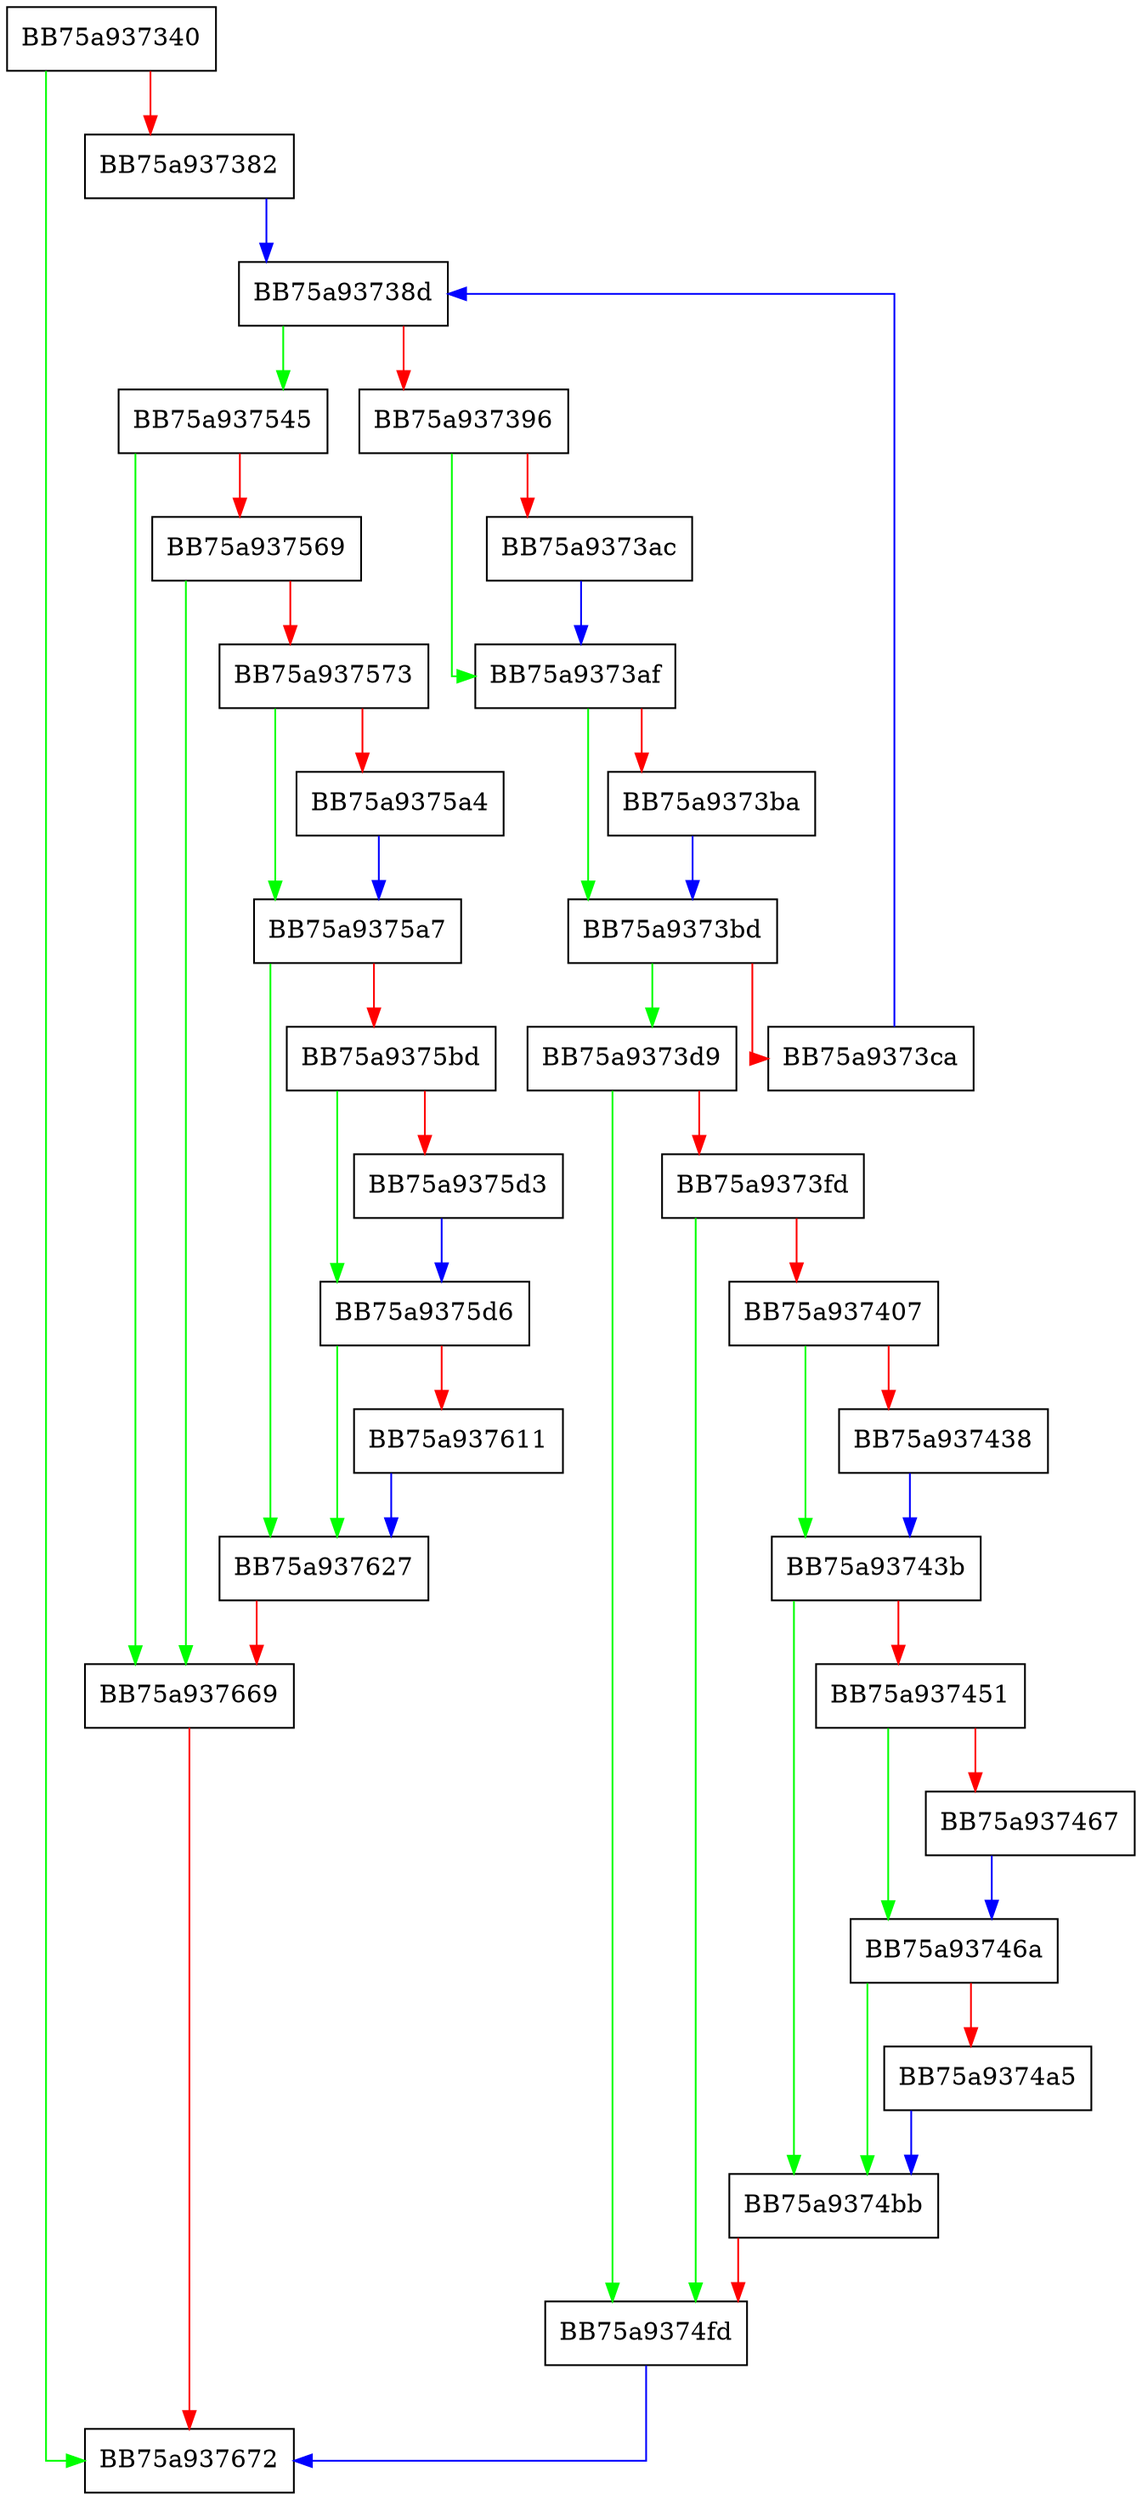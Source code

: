 digraph register_callback {
  node [shape="box"];
  graph [splines=ortho];
  BB75a937340 -> BB75a937672 [color="green"];
  BB75a937340 -> BB75a937382 [color="red"];
  BB75a937382 -> BB75a93738d [color="blue"];
  BB75a93738d -> BB75a937545 [color="green"];
  BB75a93738d -> BB75a937396 [color="red"];
  BB75a937396 -> BB75a9373af [color="green"];
  BB75a937396 -> BB75a9373ac [color="red"];
  BB75a9373ac -> BB75a9373af [color="blue"];
  BB75a9373af -> BB75a9373bd [color="green"];
  BB75a9373af -> BB75a9373ba [color="red"];
  BB75a9373ba -> BB75a9373bd [color="blue"];
  BB75a9373bd -> BB75a9373d9 [color="green"];
  BB75a9373bd -> BB75a9373ca [color="red"];
  BB75a9373ca -> BB75a93738d [color="blue"];
  BB75a9373d9 -> BB75a9374fd [color="green"];
  BB75a9373d9 -> BB75a9373fd [color="red"];
  BB75a9373fd -> BB75a9374fd [color="green"];
  BB75a9373fd -> BB75a937407 [color="red"];
  BB75a937407 -> BB75a93743b [color="green"];
  BB75a937407 -> BB75a937438 [color="red"];
  BB75a937438 -> BB75a93743b [color="blue"];
  BB75a93743b -> BB75a9374bb [color="green"];
  BB75a93743b -> BB75a937451 [color="red"];
  BB75a937451 -> BB75a93746a [color="green"];
  BB75a937451 -> BB75a937467 [color="red"];
  BB75a937467 -> BB75a93746a [color="blue"];
  BB75a93746a -> BB75a9374bb [color="green"];
  BB75a93746a -> BB75a9374a5 [color="red"];
  BB75a9374a5 -> BB75a9374bb [color="blue"];
  BB75a9374bb -> BB75a9374fd [color="red"];
  BB75a9374fd -> BB75a937672 [color="blue"];
  BB75a937545 -> BB75a937669 [color="green"];
  BB75a937545 -> BB75a937569 [color="red"];
  BB75a937569 -> BB75a937669 [color="green"];
  BB75a937569 -> BB75a937573 [color="red"];
  BB75a937573 -> BB75a9375a7 [color="green"];
  BB75a937573 -> BB75a9375a4 [color="red"];
  BB75a9375a4 -> BB75a9375a7 [color="blue"];
  BB75a9375a7 -> BB75a937627 [color="green"];
  BB75a9375a7 -> BB75a9375bd [color="red"];
  BB75a9375bd -> BB75a9375d6 [color="green"];
  BB75a9375bd -> BB75a9375d3 [color="red"];
  BB75a9375d3 -> BB75a9375d6 [color="blue"];
  BB75a9375d6 -> BB75a937627 [color="green"];
  BB75a9375d6 -> BB75a937611 [color="red"];
  BB75a937611 -> BB75a937627 [color="blue"];
  BB75a937627 -> BB75a937669 [color="red"];
  BB75a937669 -> BB75a937672 [color="red"];
}
